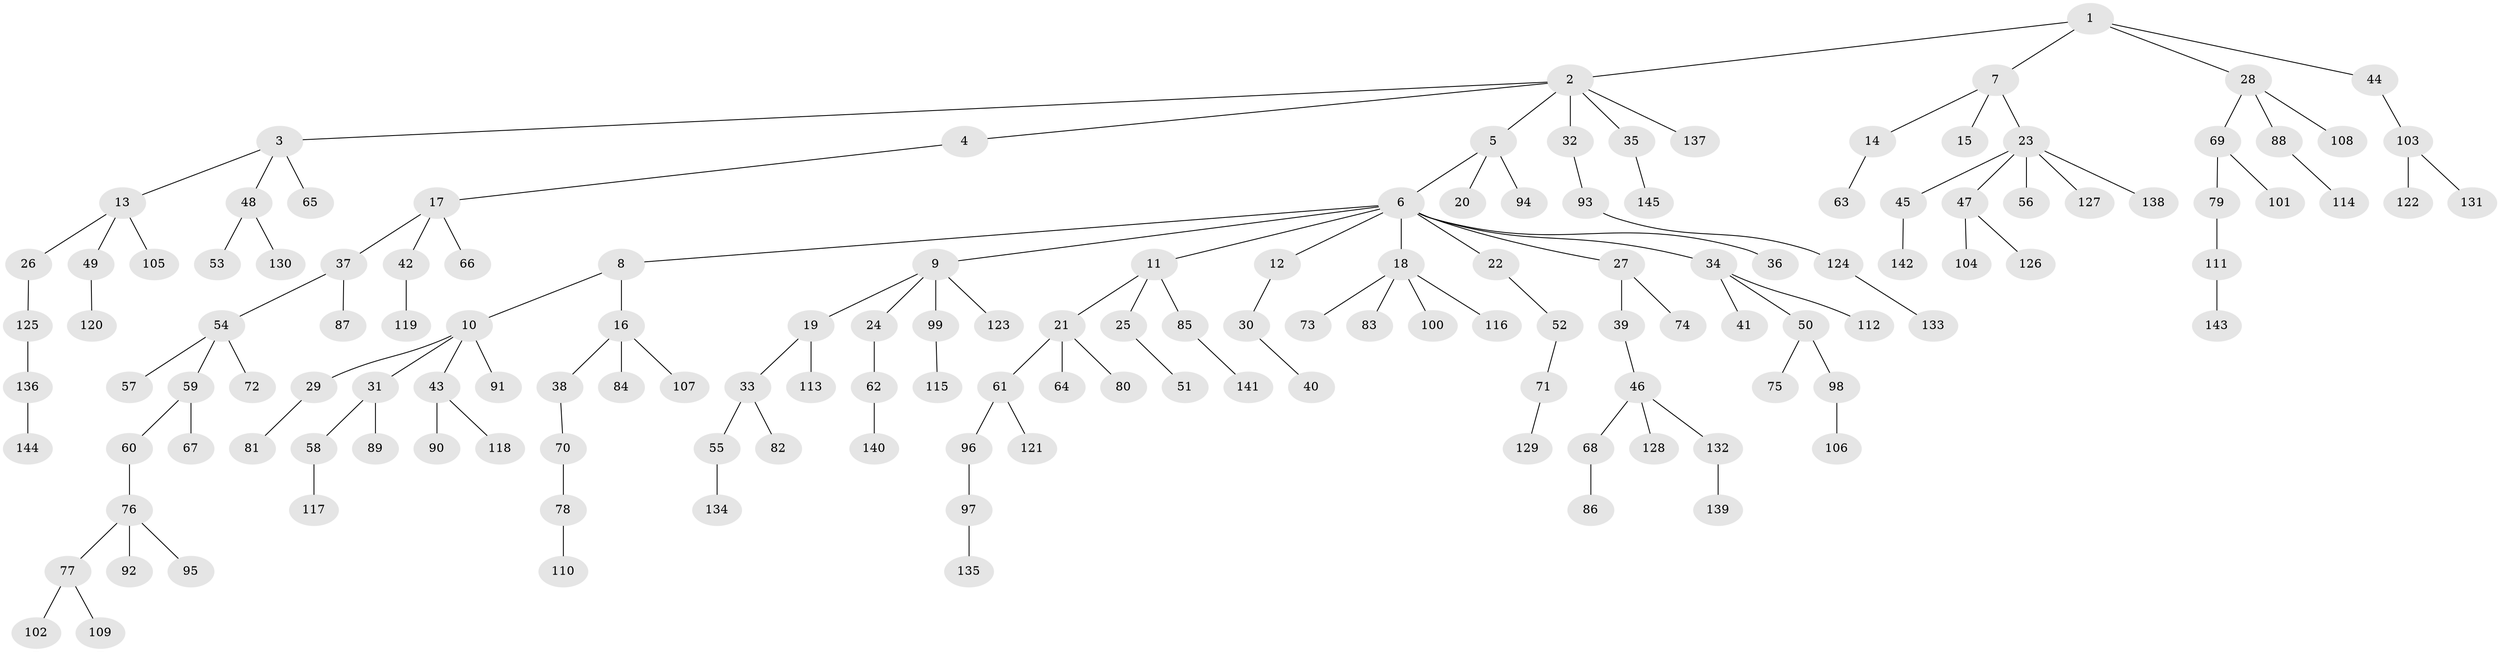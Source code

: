 // coarse degree distribution, {4: 0.06930693069306931, 7: 0.009900990099009901, 9: 0.009900990099009901, 3: 0.1188118811881188, 6: 0.009900990099009901, 5: 0.0297029702970297, 2: 0.22772277227722773, 1: 0.5247524752475248}
// Generated by graph-tools (version 1.1) at 2025/24/03/03/25 07:24:08]
// undirected, 145 vertices, 144 edges
graph export_dot {
graph [start="1"]
  node [color=gray90,style=filled];
  1;
  2;
  3;
  4;
  5;
  6;
  7;
  8;
  9;
  10;
  11;
  12;
  13;
  14;
  15;
  16;
  17;
  18;
  19;
  20;
  21;
  22;
  23;
  24;
  25;
  26;
  27;
  28;
  29;
  30;
  31;
  32;
  33;
  34;
  35;
  36;
  37;
  38;
  39;
  40;
  41;
  42;
  43;
  44;
  45;
  46;
  47;
  48;
  49;
  50;
  51;
  52;
  53;
  54;
  55;
  56;
  57;
  58;
  59;
  60;
  61;
  62;
  63;
  64;
  65;
  66;
  67;
  68;
  69;
  70;
  71;
  72;
  73;
  74;
  75;
  76;
  77;
  78;
  79;
  80;
  81;
  82;
  83;
  84;
  85;
  86;
  87;
  88;
  89;
  90;
  91;
  92;
  93;
  94;
  95;
  96;
  97;
  98;
  99;
  100;
  101;
  102;
  103;
  104;
  105;
  106;
  107;
  108;
  109;
  110;
  111;
  112;
  113;
  114;
  115;
  116;
  117;
  118;
  119;
  120;
  121;
  122;
  123;
  124;
  125;
  126;
  127;
  128;
  129;
  130;
  131;
  132;
  133;
  134;
  135;
  136;
  137;
  138;
  139;
  140;
  141;
  142;
  143;
  144;
  145;
  1 -- 2;
  1 -- 7;
  1 -- 28;
  1 -- 44;
  2 -- 3;
  2 -- 4;
  2 -- 5;
  2 -- 32;
  2 -- 35;
  2 -- 137;
  3 -- 13;
  3 -- 48;
  3 -- 65;
  4 -- 17;
  5 -- 6;
  5 -- 20;
  5 -- 94;
  6 -- 8;
  6 -- 9;
  6 -- 11;
  6 -- 12;
  6 -- 18;
  6 -- 22;
  6 -- 27;
  6 -- 34;
  6 -- 36;
  7 -- 14;
  7 -- 15;
  7 -- 23;
  8 -- 10;
  8 -- 16;
  9 -- 19;
  9 -- 24;
  9 -- 99;
  9 -- 123;
  10 -- 29;
  10 -- 31;
  10 -- 43;
  10 -- 91;
  11 -- 21;
  11 -- 25;
  11 -- 85;
  12 -- 30;
  13 -- 26;
  13 -- 49;
  13 -- 105;
  14 -- 63;
  16 -- 38;
  16 -- 84;
  16 -- 107;
  17 -- 37;
  17 -- 42;
  17 -- 66;
  18 -- 73;
  18 -- 83;
  18 -- 100;
  18 -- 116;
  19 -- 33;
  19 -- 113;
  21 -- 61;
  21 -- 64;
  21 -- 80;
  22 -- 52;
  23 -- 45;
  23 -- 47;
  23 -- 56;
  23 -- 127;
  23 -- 138;
  24 -- 62;
  25 -- 51;
  26 -- 125;
  27 -- 39;
  27 -- 74;
  28 -- 69;
  28 -- 88;
  28 -- 108;
  29 -- 81;
  30 -- 40;
  31 -- 58;
  31 -- 89;
  32 -- 93;
  33 -- 55;
  33 -- 82;
  34 -- 41;
  34 -- 50;
  34 -- 112;
  35 -- 145;
  37 -- 54;
  37 -- 87;
  38 -- 70;
  39 -- 46;
  42 -- 119;
  43 -- 90;
  43 -- 118;
  44 -- 103;
  45 -- 142;
  46 -- 68;
  46 -- 128;
  46 -- 132;
  47 -- 104;
  47 -- 126;
  48 -- 53;
  48 -- 130;
  49 -- 120;
  50 -- 75;
  50 -- 98;
  52 -- 71;
  54 -- 57;
  54 -- 59;
  54 -- 72;
  55 -- 134;
  58 -- 117;
  59 -- 60;
  59 -- 67;
  60 -- 76;
  61 -- 96;
  61 -- 121;
  62 -- 140;
  68 -- 86;
  69 -- 79;
  69 -- 101;
  70 -- 78;
  71 -- 129;
  76 -- 77;
  76 -- 92;
  76 -- 95;
  77 -- 102;
  77 -- 109;
  78 -- 110;
  79 -- 111;
  85 -- 141;
  88 -- 114;
  93 -- 124;
  96 -- 97;
  97 -- 135;
  98 -- 106;
  99 -- 115;
  103 -- 122;
  103 -- 131;
  111 -- 143;
  124 -- 133;
  125 -- 136;
  132 -- 139;
  136 -- 144;
}
